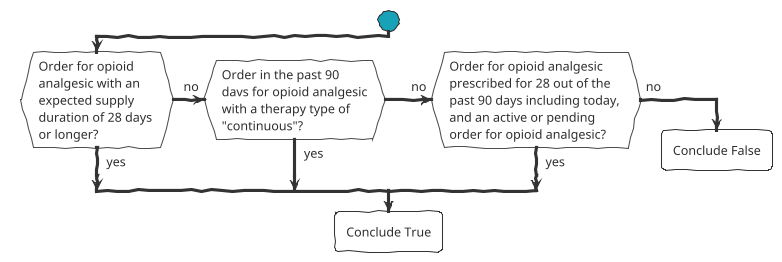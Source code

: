 @startuml For Subacute or Chronic Pain Flow Diagram
!theme sketchy-outline
start
if (Order for opioid 
analgesic with an 
expected supply 
duration of 28 days 
or longer?) then (yes)
(no) elseif (Order in the past 90 
davs for opioid analgesic
with a therapy type of
"continuous"?) then (yes)
(no) elseif (Order for opioid analgesic 
prescribed for 28 out of the 
past 90 days including today, 
and an active or pending 
order for opioid analgesic?) then (yes)
else (no)
:Conclude False;
kill
endif
:Conclude True;
@enduml